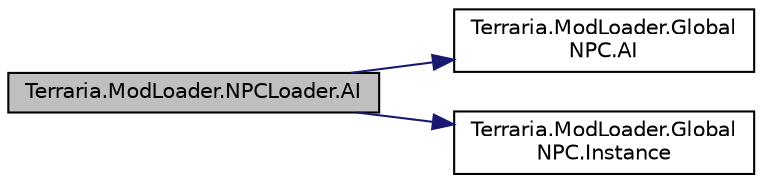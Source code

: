 digraph "Terraria.ModLoader.NPCLoader.AI"
{
 // LATEX_PDF_SIZE
  edge [fontname="Helvetica",fontsize="10",labelfontname="Helvetica",labelfontsize="10"];
  node [fontname="Helvetica",fontsize="10",shape=record];
  rankdir="LR";
  Node1 [label="Terraria.ModLoader.NPCLoader.AI",height=0.2,width=0.4,color="black", fillcolor="grey75", style="filled", fontcolor="black",tooltip=" "];
  Node1 -> Node2 [color="midnightblue",fontsize="10",style="solid",fontname="Helvetica"];
  Node2 [label="Terraria.ModLoader.Global\lNPC.AI",height=0.2,width=0.4,color="black", fillcolor="white", style="filled",URL="$class_terraria_1_1_mod_loader_1_1_global_n_p_c.html#ac1efc5e92490b33dfe9a87a80f9120e8",tooltip="Allows you to determine how any NPC behaves. This will only be called if PreAI returns true."];
  Node1 -> Node3 [color="midnightblue",fontsize="10",style="solid",fontname="Helvetica"];
  Node3 [label="Terraria.ModLoader.Global\lNPC.Instance",height=0.2,width=0.4,color="black", fillcolor="white", style="filled",URL="$class_terraria_1_1_mod_loader_1_1_global_n_p_c.html#a864f48a10f6273f77c6a089b9baa8e4c",tooltip=" "];
}
